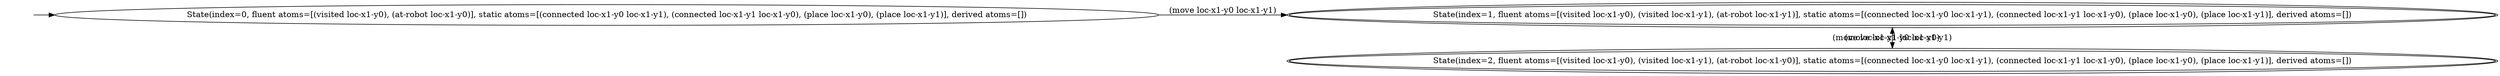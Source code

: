 digraph {
rankdir="LR"
s0[label="State(index=0, fluent atoms=[(visited loc-x1-y0), (at-robot loc-x1-y0)], static atoms=[(connected loc-x1-y0 loc-x1-y1), (connected loc-x1-y1 loc-x1-y0), (place loc-x1-y0), (place loc-x1-y1)], derived atoms=[])"]
s1[peripheries=2,label="State(index=1, fluent atoms=[(visited loc-x1-y0), (visited loc-x1-y1), (at-robot loc-x1-y1)], static atoms=[(connected loc-x1-y0 loc-x1-y1), (connected loc-x1-y1 loc-x1-y0), (place loc-x1-y0), (place loc-x1-y1)], derived atoms=[])"]
s2[peripheries=2,label="State(index=2, fluent atoms=[(visited loc-x1-y0), (visited loc-x1-y1), (at-robot loc-x1-y0)], static atoms=[(connected loc-x1-y0 loc-x1-y1), (connected loc-x1-y1 loc-x1-y0), (place loc-x1-y0), (place loc-x1-y1)], derived atoms=[])"]
Dangling [ label = "", style = invis ]
{ rank = same; Dangling }
Dangling -> s0
{ rank = same; s0}
{ rank = same; s1,s2}
s0->s1 [label="(move loc-x1-y0 loc-x1-y1)"]
s1->s2 [label="(move loc-x1-y1 loc-x1-y0)"]
s2->s1 [label="(move loc-x1-y0 loc-x1-y1)"]
}
